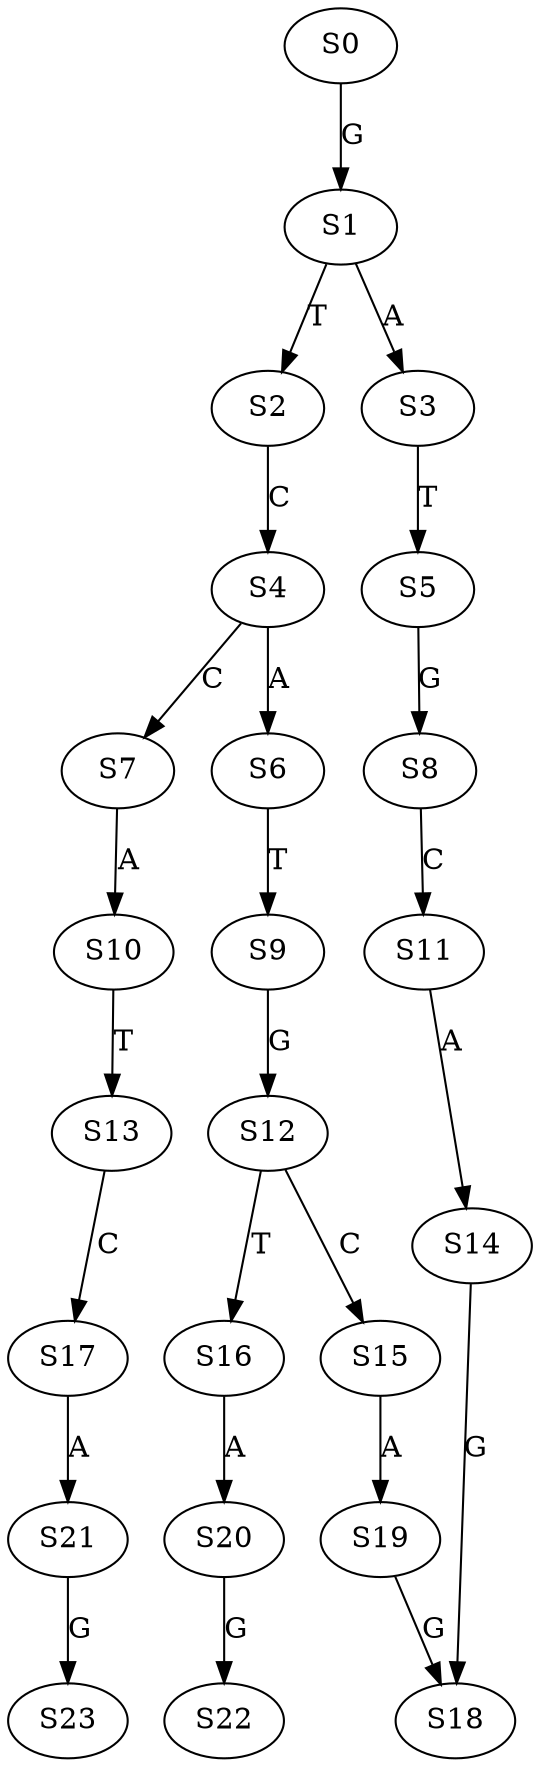 strict digraph  {
	S0 -> S1 [ label = G ];
	S1 -> S2 [ label = T ];
	S1 -> S3 [ label = A ];
	S2 -> S4 [ label = C ];
	S3 -> S5 [ label = T ];
	S4 -> S6 [ label = A ];
	S4 -> S7 [ label = C ];
	S5 -> S8 [ label = G ];
	S6 -> S9 [ label = T ];
	S7 -> S10 [ label = A ];
	S8 -> S11 [ label = C ];
	S9 -> S12 [ label = G ];
	S10 -> S13 [ label = T ];
	S11 -> S14 [ label = A ];
	S12 -> S15 [ label = C ];
	S12 -> S16 [ label = T ];
	S13 -> S17 [ label = C ];
	S14 -> S18 [ label = G ];
	S15 -> S19 [ label = A ];
	S16 -> S20 [ label = A ];
	S17 -> S21 [ label = A ];
	S19 -> S18 [ label = G ];
	S20 -> S22 [ label = G ];
	S21 -> S23 [ label = G ];
}

